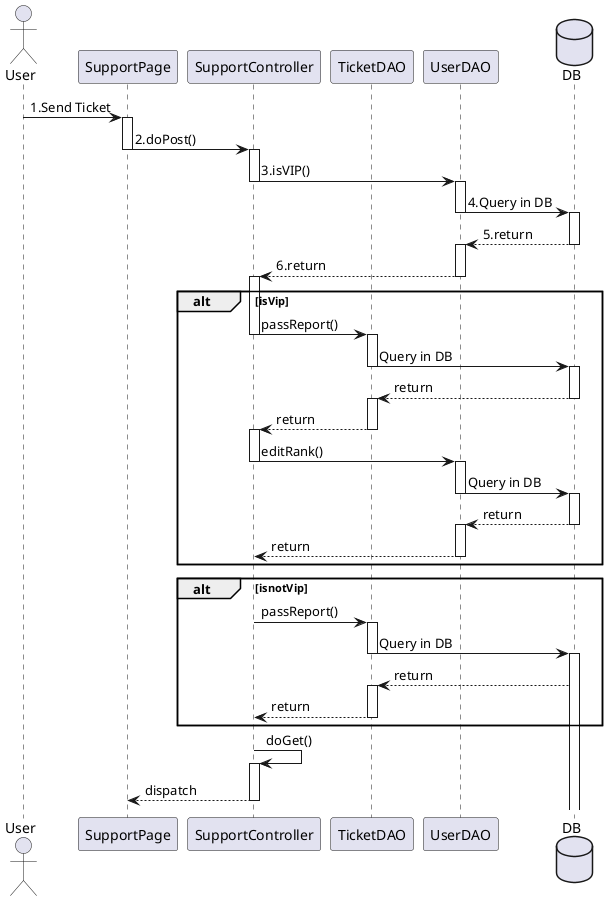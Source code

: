 @startuml

actor       User
participant SupportPage
participant SupportController
participant TicketDAO
participant UserDAO
database DB

User -> SupportPage  ++: 1.Send Ticket
SupportPage -> SupportController  --++: 2.doPost()
SupportController -> UserDAO --++: 3.isVIP()
UserDAO -> DB --++ : 4.Query in DB
DB --> UserDAO --++: 5.return
UserDAO --> SupportController --++: 6.return

alt isVip
    SupportController -> TicketDAO --++: passReport()
    TicketDAO -> DB --++ : Query in DB
    DB --> TicketDAO --++: return
    TicketDAO --> SupportController --++: return
    SupportController -> UserDAO --++: editRank()
    UserDAO -> DB --++: Query in DB
    DB --> UserDAO --++: return
    UserDAO --> SupportController --: return
end
alt isnotVip
    SupportController -> TicketDAO --++: passReport()
    TicketDAO -> DB --++ : Query in DB
    DB --> TicketDAO ++: return
    TicketDAO --> SupportController --: return
end

SupportController -> SupportController ++: doGet()
SupportController --> SupportPage -- :dispatch

@enduml